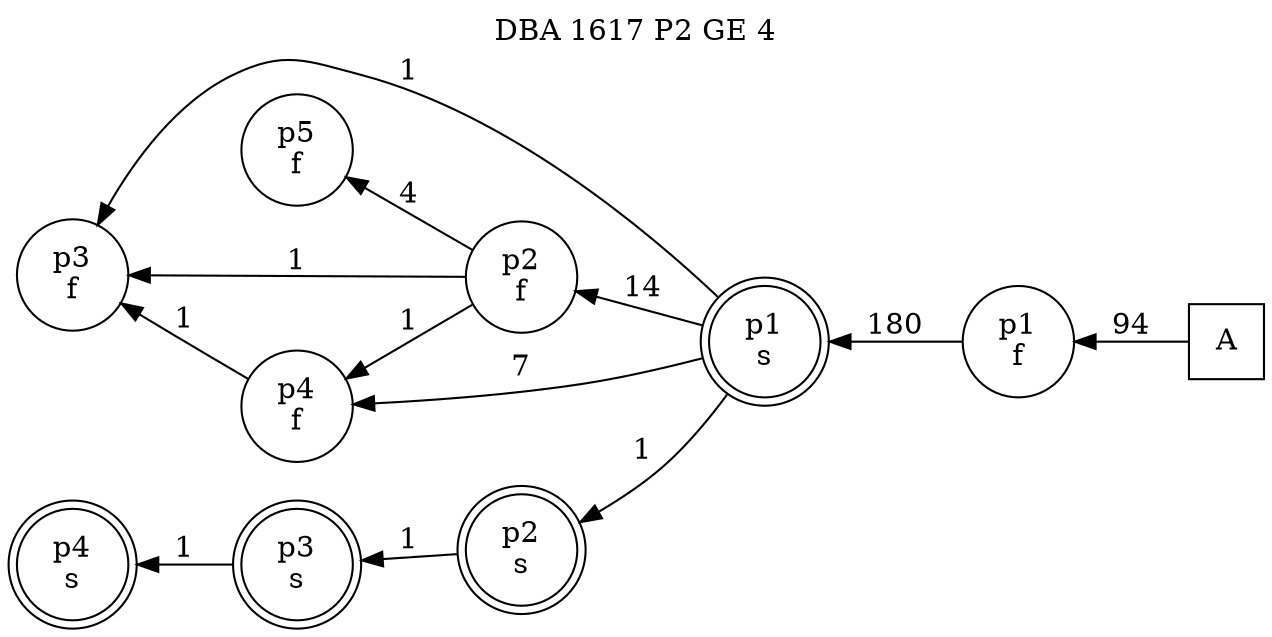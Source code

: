digraph DBA_1617_P2_GE_4_GOOD {
labelloc="tl"
label= " DBA 1617 P2 GE 4 "
rankdir="RL";
"A" [shape="square" label="A"]
"p1_f" [shape="circle" label="p1
f"]
"p1_s" [shape="doublecircle" label="p1
s"]
"p2_f" [shape="circle" label="p2
f"]
"p3_f" [shape="circle" label="p3
f"]
"p4_f" [shape="circle" label="p4
f"]
"p5_f" [shape="circle" label="p5
f"]
"p2_s" [shape="doublecircle" label="p2
s"]
"p3_s" [shape="doublecircle" label="p3
s"]
"p4_s" [shape="doublecircle" label="p4
s"]
"A" -> "p1_f" [ label=94]
"p1_f" -> "p1_s" [ label=180]
"p1_s" -> "p2_f" [ label=14]
"p1_s" -> "p3_f" [ label=1]
"p1_s" -> "p4_f" [ label=7]
"p1_s" -> "p2_s" [ label=1]
"p2_f" -> "p3_f" [ label=1]
"p2_f" -> "p4_f" [ label=1]
"p2_f" -> "p5_f" [ label=4]
"p4_f" -> "p3_f" [ label=1]
"p2_s" -> "p3_s" [ label=1]
"p3_s" -> "p4_s" [ label=1]
}
